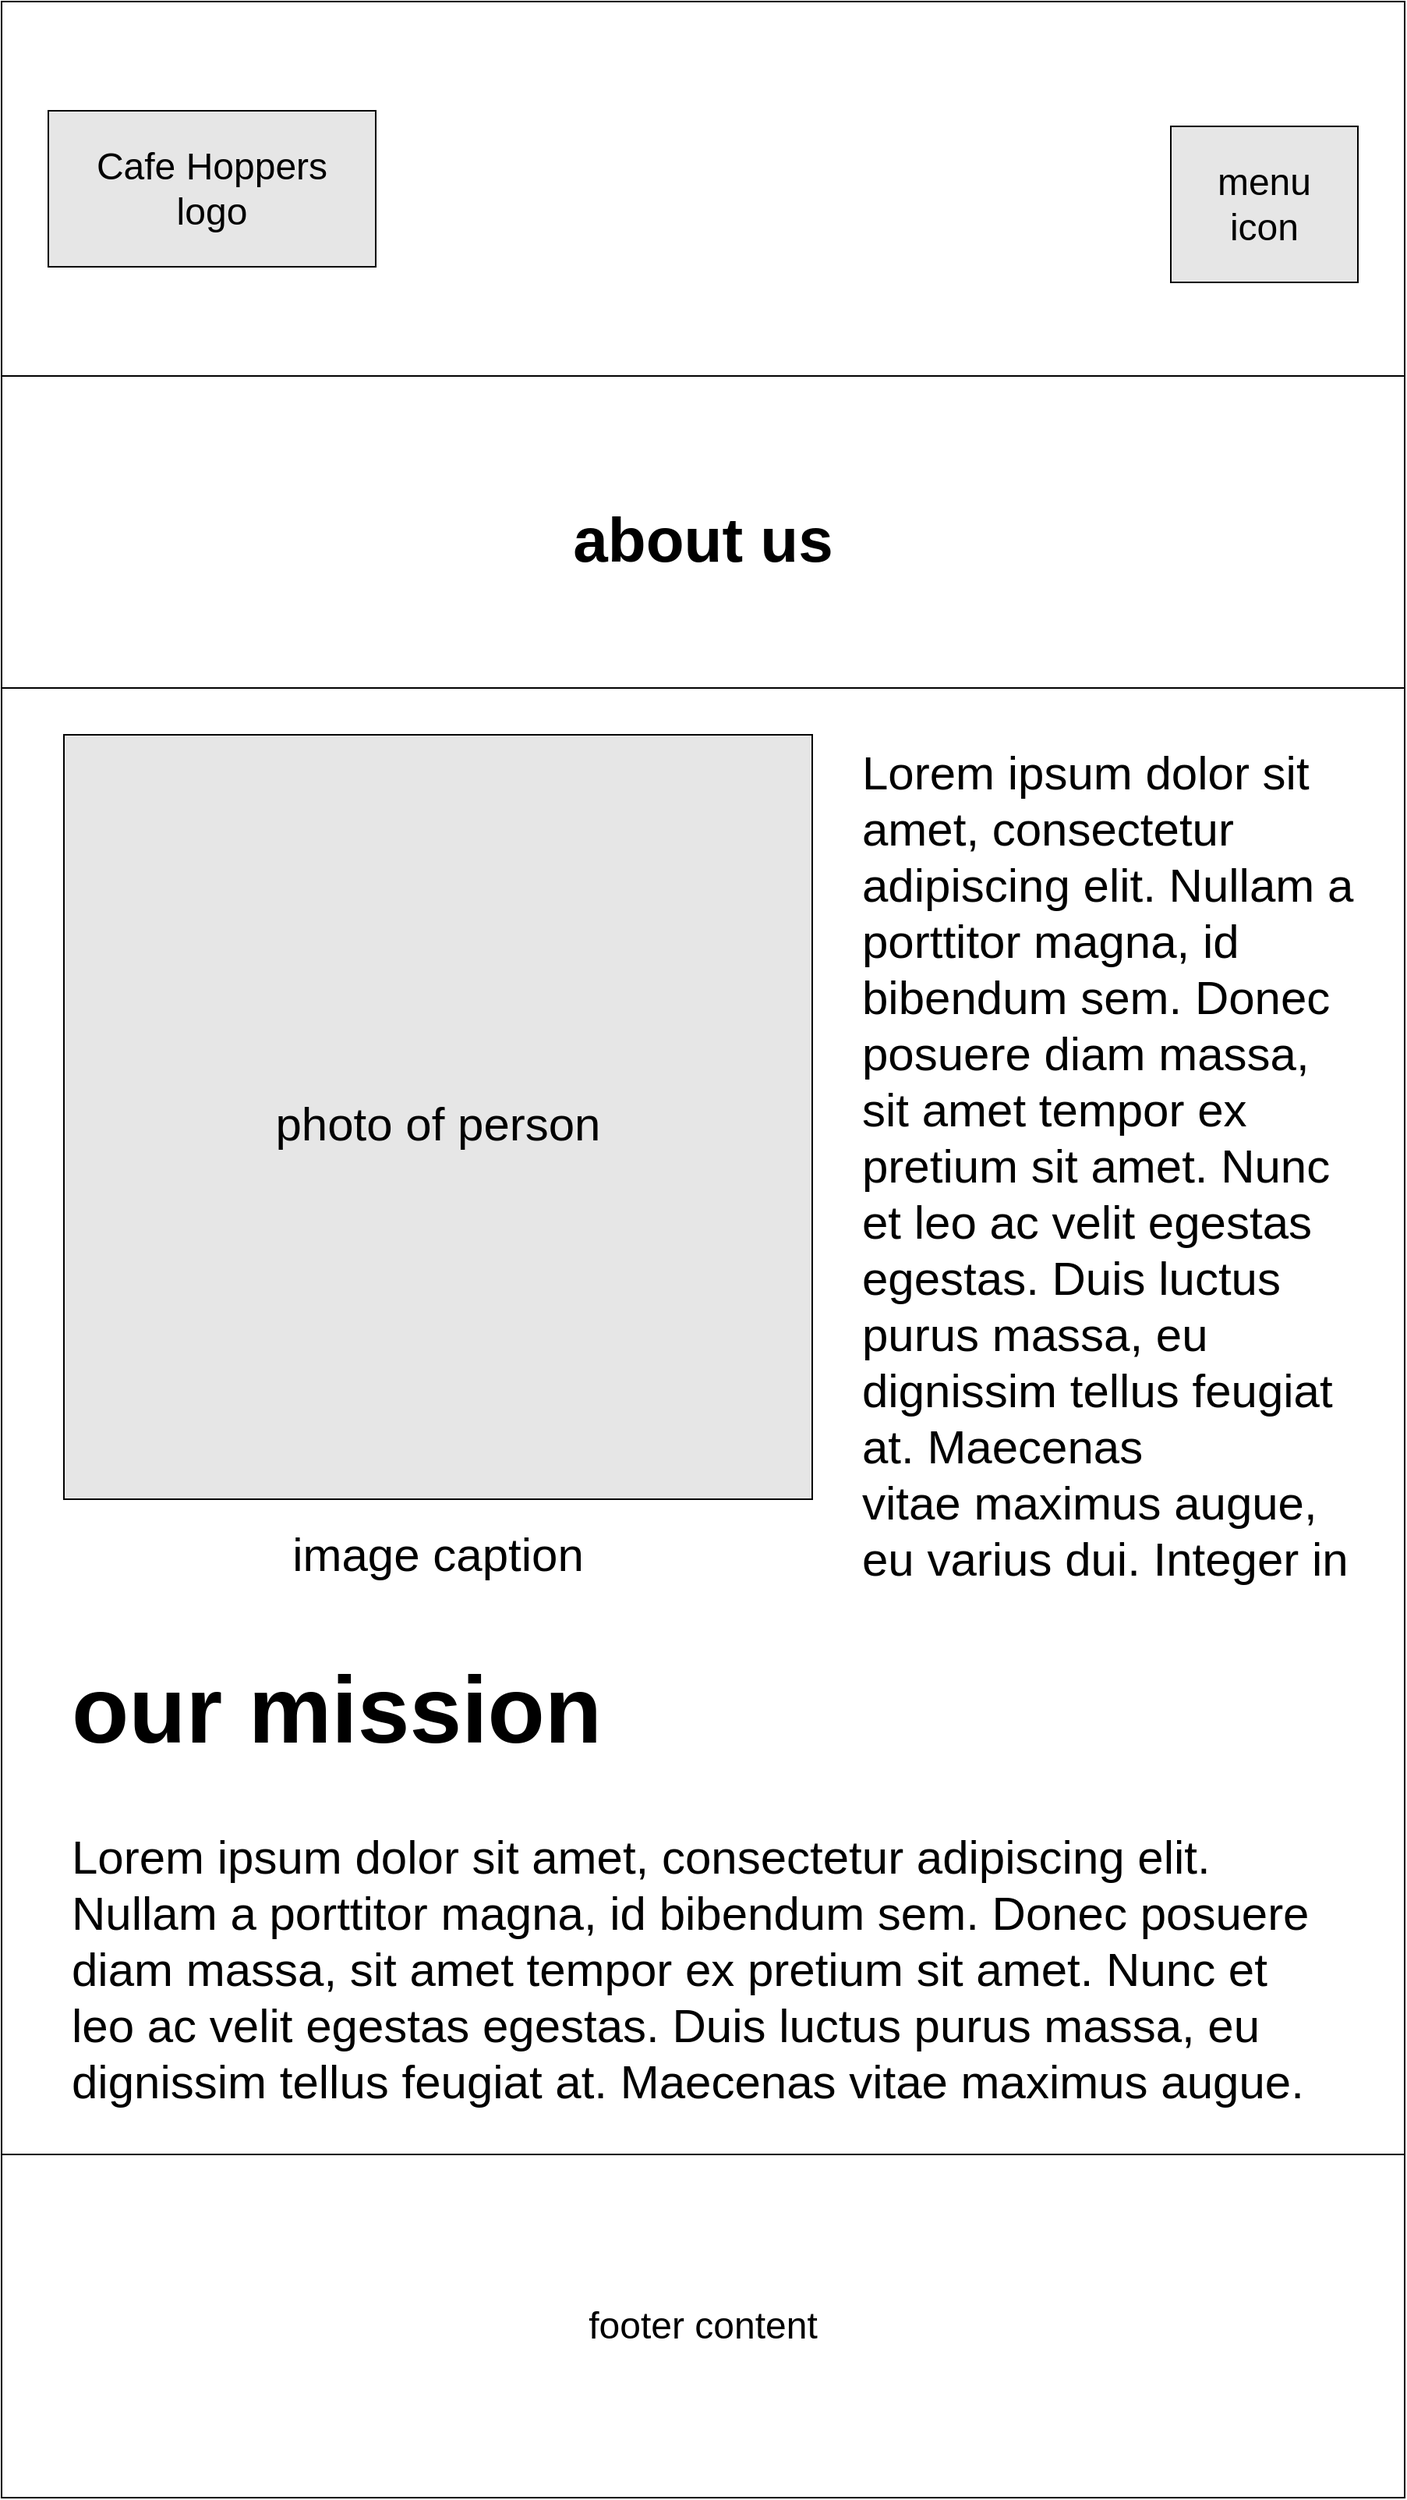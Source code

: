 <mxfile version="20.0.1" type="github"><diagram id="QWaLk7IN20cdrfLnV8OY" name="Page-1"><mxGraphModel dx="1036" dy="1520" grid="1" gridSize="10" guides="1" tooltips="1" connect="1" arrows="1" fold="1" page="1" pageScale="1" pageWidth="900" pageHeight="1600" background="#FFFFFF" math="0" shadow="0"><root><mxCell id="0"/><mxCell id="1" parent="0"/><mxCell id="qiCiA2myx4UJtC2wgqbX-6" value="" style="rounded=0;whiteSpace=wrap;html=1;fontSize=24;fillColor=#FFFFFF;" parent="1" vertex="1"><mxGeometry width="900" height="240" as="geometry"/></mxCell><mxCell id="qiCiA2myx4UJtC2wgqbX-1" value="&lt;font style=&quot;font-size: 24px;&quot;&gt;Cafe Hoppers&lt;br&gt;logo&lt;/font&gt;" style="rounded=0;whiteSpace=wrap;html=1;fillColor=#E6E6E6;" parent="1" vertex="1"><mxGeometry x="30" y="70" width="210" height="100" as="geometry"/></mxCell><mxCell id="qiCiA2myx4UJtC2wgqbX-7" value="menu&lt;br&gt;icon" style="rounded=0;whiteSpace=wrap;html=1;fontSize=24;fillColor=#E6E6E6;" parent="1" vertex="1"><mxGeometry x="750" y="80" width="120" height="100" as="geometry"/></mxCell><mxCell id="qiCiA2myx4UJtC2wgqbX-10" value="footer content" style="rounded=0;whiteSpace=wrap;html=1;fontSize=24;fillColor=#FFFFFF;" parent="1" vertex="1"><mxGeometry y="1380" width="900" height="220" as="geometry"/></mxCell><mxCell id="alxngudCPENM9emR9nhb-4" value="about us" style="swimlane;startSize=200;fontSize=40;align=center;verticalAlign=middle;" parent="1" vertex="1"><mxGeometry y="240" width="900" height="1140" as="geometry"/></mxCell><mxCell id="m13c1VVCvo1BrJ8PwNhT-1" value="&lt;font style=&quot;font-size: 30px;&quot;&gt;photo of person&lt;/font&gt;" style="rounded=0;whiteSpace=wrap;html=1;fontSize=40;fillColor=#E6E6E6;" vertex="1" parent="alxngudCPENM9emR9nhb-4"><mxGeometry x="40" y="230" width="480" height="490" as="geometry"/></mxCell><mxCell id="m13c1VVCvo1BrJ8PwNhT-2" value="&lt;font style=&quot;font-size: 30px; line-height: 1;&quot;&gt;Lorem ipsum dolor sit amet, consectetur adipiscing elit. Nullam a porttitor magna, id bibendum sem. Donec posuere diam massa, sit amet tempor ex pretium sit amet. Nunc et leo ac velit egestas egestas. Duis luctus purus massa, eu dignissim tellus feugiat at. Maecenas vitae&amp;nbsp;&lt;/font&gt;maximus augue, eu varius dui. Integer in" style="text;html=1;strokeColor=none;fillColor=none;align=left;verticalAlign=top;whiteSpace=wrap;rounded=0;fontSize=30;" vertex="1" parent="alxngudCPENM9emR9nhb-4"><mxGeometry x="550" y="230" width="320" height="560" as="geometry"/></mxCell><mxCell id="m13c1VVCvo1BrJ8PwNhT-5" value="image caption" style="text;html=1;strokeColor=none;fillColor=none;align=center;verticalAlign=middle;whiteSpace=wrap;rounded=0;labelBackgroundColor=none;fontFamily=Helvetica;fontSize=30;" vertex="1" parent="alxngudCPENM9emR9nhb-4"><mxGeometry x="175" y="740" width="210" height="30" as="geometry"/></mxCell><mxCell id="m13c1VVCvo1BrJ8PwNhT-6" value="&lt;h1&gt;our mission&lt;/h1&gt;&lt;div&gt;Lorem ipsum dolor sit amet, consectetur adipiscing elit. Nullam a porttitor magna, id bibendum sem. Donec posuere diam massa, sit amet tempor ex pretium sit amet. Nunc et leo ac velit egestas egestas. Duis luctus purus massa, eu dignissim tellus feugiat at. Maecenas vitae maximus augue.&lt;br&gt;&lt;/div&gt;&lt;p&gt;&lt;/p&gt;" style="text;html=1;strokeColor=none;fillColor=none;spacing=5;spacingTop=-20;whiteSpace=wrap;overflow=hidden;rounded=0;labelBackgroundColor=none;fontFamily=Helvetica;fontSize=30;" vertex="1" parent="alxngudCPENM9emR9nhb-4"><mxGeometry x="40" y="790" width="820" height="350" as="geometry"/></mxCell></root></mxGraphModel></diagram></mxfile>